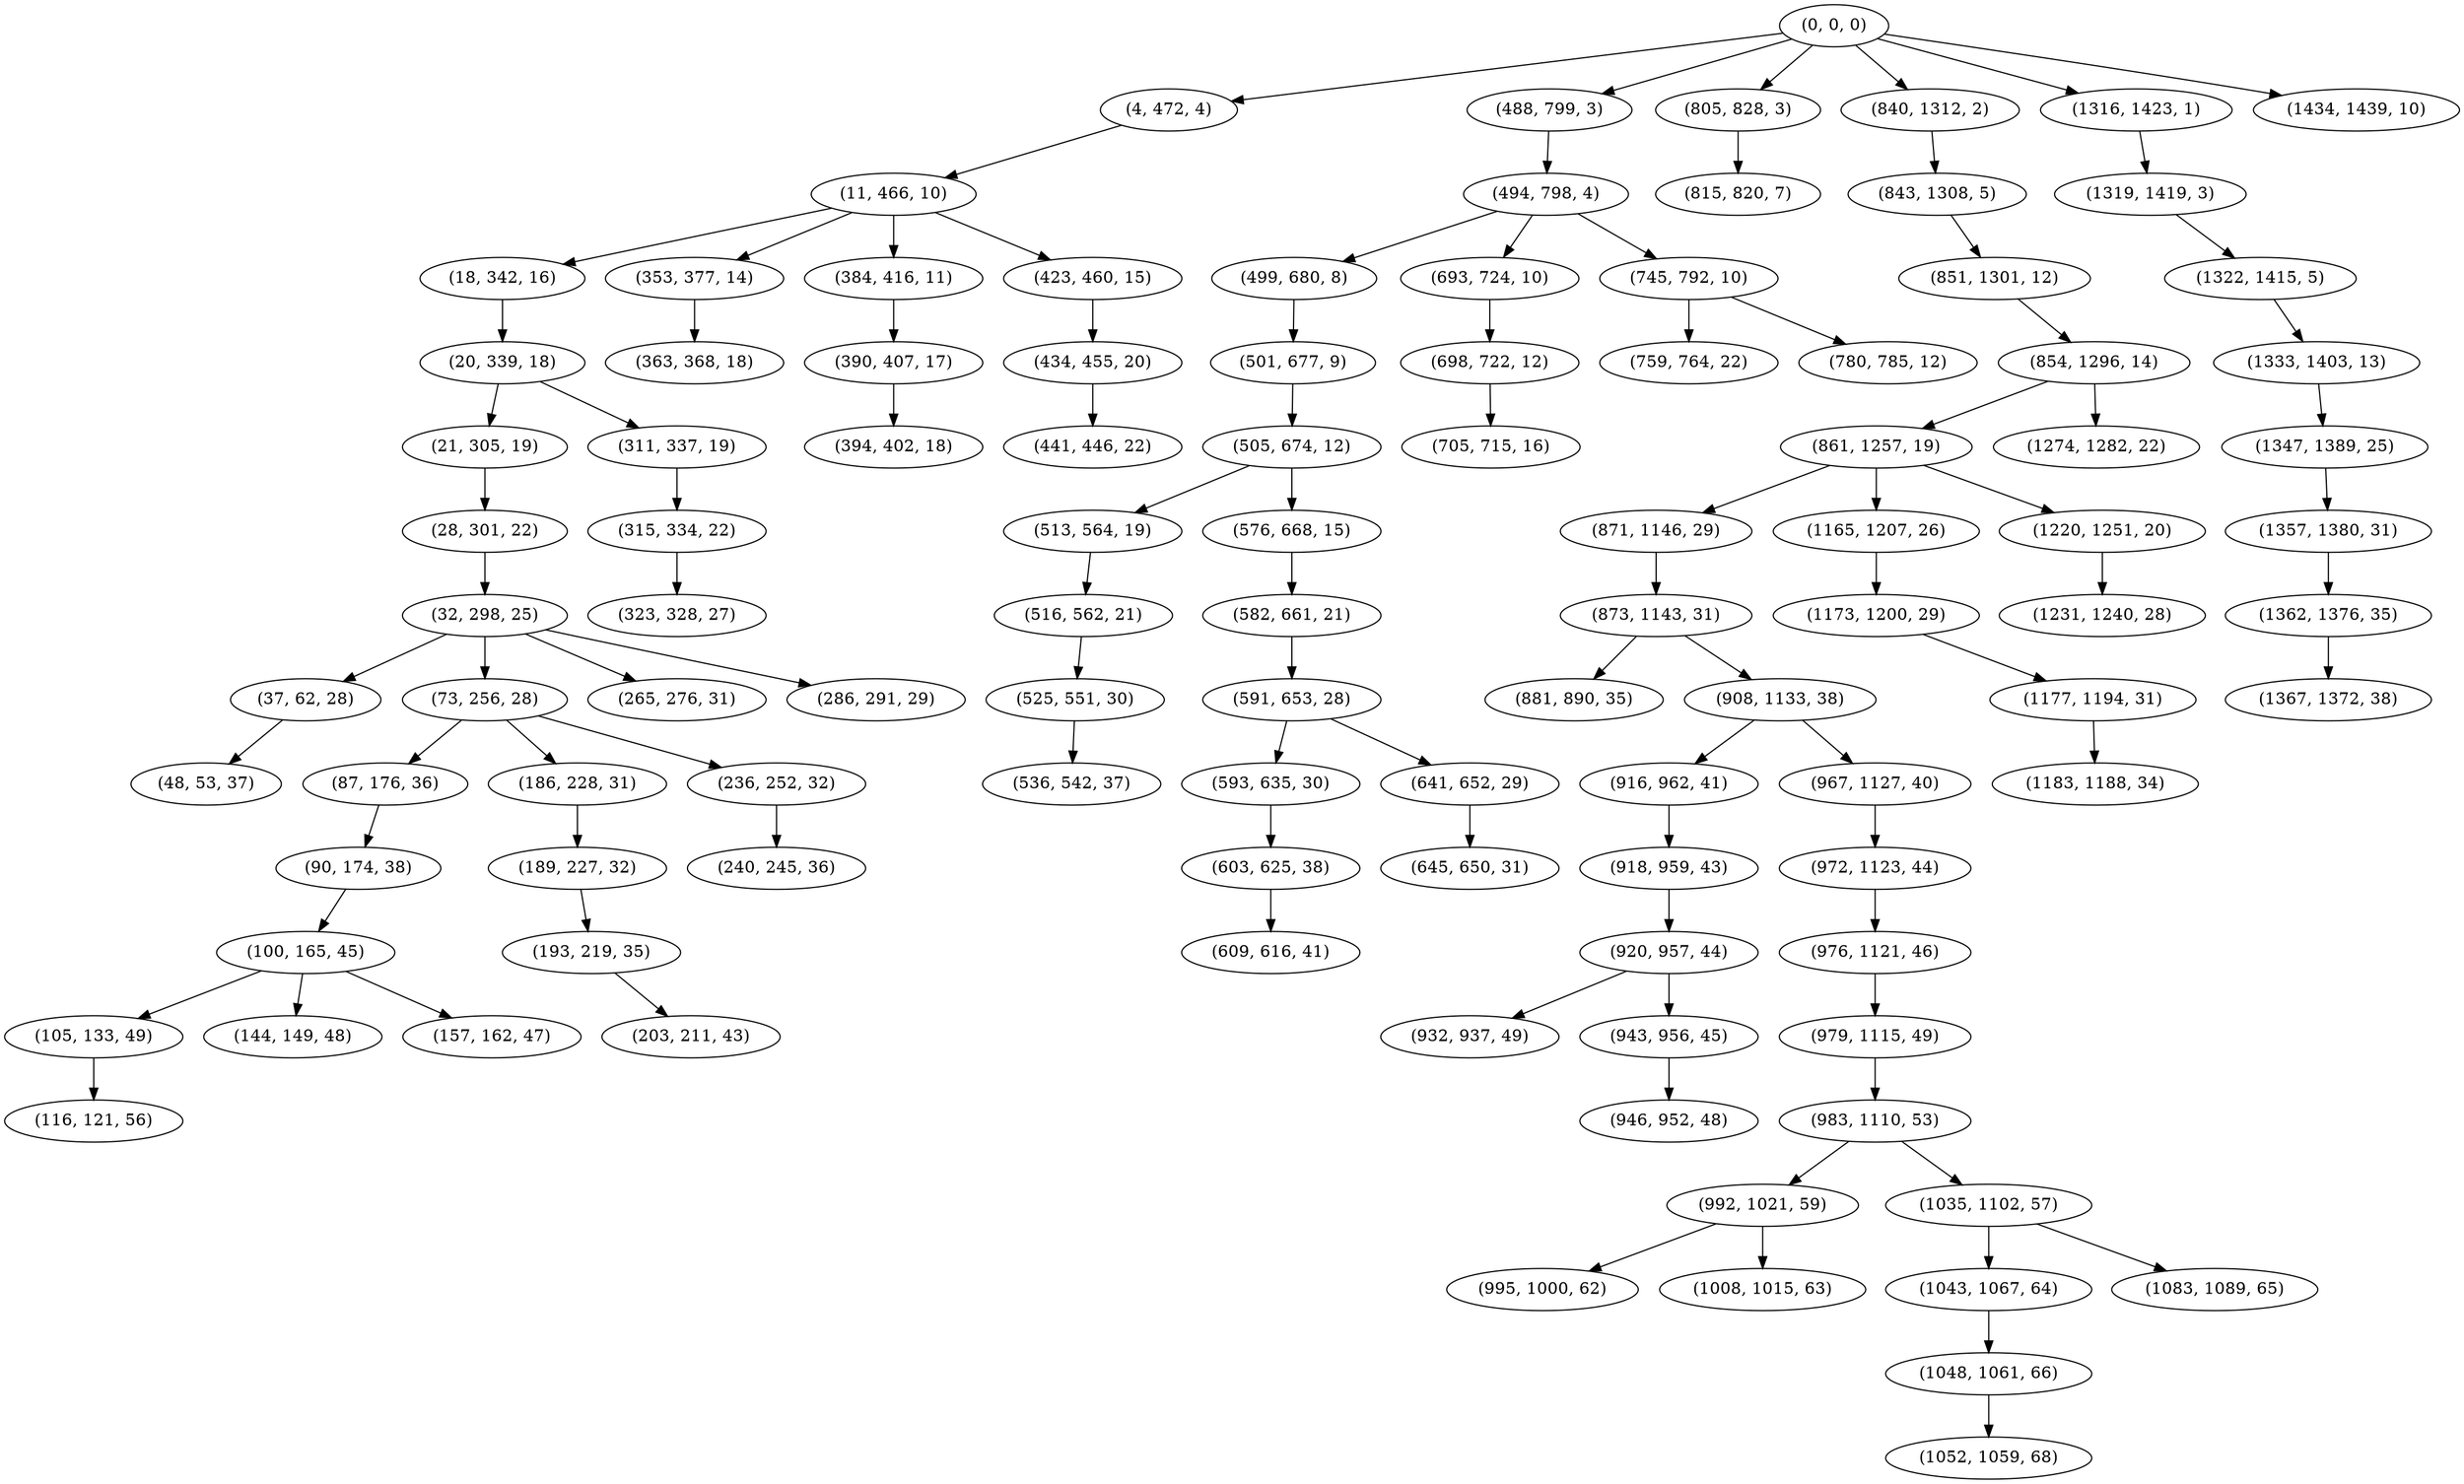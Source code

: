 digraph tree {
    "(0, 0, 0)";
    "(4, 472, 4)";
    "(11, 466, 10)";
    "(18, 342, 16)";
    "(20, 339, 18)";
    "(21, 305, 19)";
    "(28, 301, 22)";
    "(32, 298, 25)";
    "(37, 62, 28)";
    "(48, 53, 37)";
    "(73, 256, 28)";
    "(87, 176, 36)";
    "(90, 174, 38)";
    "(100, 165, 45)";
    "(105, 133, 49)";
    "(116, 121, 56)";
    "(144, 149, 48)";
    "(157, 162, 47)";
    "(186, 228, 31)";
    "(189, 227, 32)";
    "(193, 219, 35)";
    "(203, 211, 43)";
    "(236, 252, 32)";
    "(240, 245, 36)";
    "(265, 276, 31)";
    "(286, 291, 29)";
    "(311, 337, 19)";
    "(315, 334, 22)";
    "(323, 328, 27)";
    "(353, 377, 14)";
    "(363, 368, 18)";
    "(384, 416, 11)";
    "(390, 407, 17)";
    "(394, 402, 18)";
    "(423, 460, 15)";
    "(434, 455, 20)";
    "(441, 446, 22)";
    "(488, 799, 3)";
    "(494, 798, 4)";
    "(499, 680, 8)";
    "(501, 677, 9)";
    "(505, 674, 12)";
    "(513, 564, 19)";
    "(516, 562, 21)";
    "(525, 551, 30)";
    "(536, 542, 37)";
    "(576, 668, 15)";
    "(582, 661, 21)";
    "(591, 653, 28)";
    "(593, 635, 30)";
    "(603, 625, 38)";
    "(609, 616, 41)";
    "(641, 652, 29)";
    "(645, 650, 31)";
    "(693, 724, 10)";
    "(698, 722, 12)";
    "(705, 715, 16)";
    "(745, 792, 10)";
    "(759, 764, 22)";
    "(780, 785, 12)";
    "(805, 828, 3)";
    "(815, 820, 7)";
    "(840, 1312, 2)";
    "(843, 1308, 5)";
    "(851, 1301, 12)";
    "(854, 1296, 14)";
    "(861, 1257, 19)";
    "(871, 1146, 29)";
    "(873, 1143, 31)";
    "(881, 890, 35)";
    "(908, 1133, 38)";
    "(916, 962, 41)";
    "(918, 959, 43)";
    "(920, 957, 44)";
    "(932, 937, 49)";
    "(943, 956, 45)";
    "(946, 952, 48)";
    "(967, 1127, 40)";
    "(972, 1123, 44)";
    "(976, 1121, 46)";
    "(979, 1115, 49)";
    "(983, 1110, 53)";
    "(992, 1021, 59)";
    "(995, 1000, 62)";
    "(1008, 1015, 63)";
    "(1035, 1102, 57)";
    "(1043, 1067, 64)";
    "(1048, 1061, 66)";
    "(1052, 1059, 68)";
    "(1083, 1089, 65)";
    "(1165, 1207, 26)";
    "(1173, 1200, 29)";
    "(1177, 1194, 31)";
    "(1183, 1188, 34)";
    "(1220, 1251, 20)";
    "(1231, 1240, 28)";
    "(1274, 1282, 22)";
    "(1316, 1423, 1)";
    "(1319, 1419, 3)";
    "(1322, 1415, 5)";
    "(1333, 1403, 13)";
    "(1347, 1389, 25)";
    "(1357, 1380, 31)";
    "(1362, 1376, 35)";
    "(1367, 1372, 38)";
    "(1434, 1439, 10)";
    "(0, 0, 0)" -> "(4, 472, 4)";
    "(0, 0, 0)" -> "(488, 799, 3)";
    "(0, 0, 0)" -> "(805, 828, 3)";
    "(0, 0, 0)" -> "(840, 1312, 2)";
    "(0, 0, 0)" -> "(1316, 1423, 1)";
    "(0, 0, 0)" -> "(1434, 1439, 10)";
    "(4, 472, 4)" -> "(11, 466, 10)";
    "(11, 466, 10)" -> "(18, 342, 16)";
    "(11, 466, 10)" -> "(353, 377, 14)";
    "(11, 466, 10)" -> "(384, 416, 11)";
    "(11, 466, 10)" -> "(423, 460, 15)";
    "(18, 342, 16)" -> "(20, 339, 18)";
    "(20, 339, 18)" -> "(21, 305, 19)";
    "(20, 339, 18)" -> "(311, 337, 19)";
    "(21, 305, 19)" -> "(28, 301, 22)";
    "(28, 301, 22)" -> "(32, 298, 25)";
    "(32, 298, 25)" -> "(37, 62, 28)";
    "(32, 298, 25)" -> "(73, 256, 28)";
    "(32, 298, 25)" -> "(265, 276, 31)";
    "(32, 298, 25)" -> "(286, 291, 29)";
    "(37, 62, 28)" -> "(48, 53, 37)";
    "(73, 256, 28)" -> "(87, 176, 36)";
    "(73, 256, 28)" -> "(186, 228, 31)";
    "(73, 256, 28)" -> "(236, 252, 32)";
    "(87, 176, 36)" -> "(90, 174, 38)";
    "(90, 174, 38)" -> "(100, 165, 45)";
    "(100, 165, 45)" -> "(105, 133, 49)";
    "(100, 165, 45)" -> "(144, 149, 48)";
    "(100, 165, 45)" -> "(157, 162, 47)";
    "(105, 133, 49)" -> "(116, 121, 56)";
    "(186, 228, 31)" -> "(189, 227, 32)";
    "(189, 227, 32)" -> "(193, 219, 35)";
    "(193, 219, 35)" -> "(203, 211, 43)";
    "(236, 252, 32)" -> "(240, 245, 36)";
    "(311, 337, 19)" -> "(315, 334, 22)";
    "(315, 334, 22)" -> "(323, 328, 27)";
    "(353, 377, 14)" -> "(363, 368, 18)";
    "(384, 416, 11)" -> "(390, 407, 17)";
    "(390, 407, 17)" -> "(394, 402, 18)";
    "(423, 460, 15)" -> "(434, 455, 20)";
    "(434, 455, 20)" -> "(441, 446, 22)";
    "(488, 799, 3)" -> "(494, 798, 4)";
    "(494, 798, 4)" -> "(499, 680, 8)";
    "(494, 798, 4)" -> "(693, 724, 10)";
    "(494, 798, 4)" -> "(745, 792, 10)";
    "(499, 680, 8)" -> "(501, 677, 9)";
    "(501, 677, 9)" -> "(505, 674, 12)";
    "(505, 674, 12)" -> "(513, 564, 19)";
    "(505, 674, 12)" -> "(576, 668, 15)";
    "(513, 564, 19)" -> "(516, 562, 21)";
    "(516, 562, 21)" -> "(525, 551, 30)";
    "(525, 551, 30)" -> "(536, 542, 37)";
    "(576, 668, 15)" -> "(582, 661, 21)";
    "(582, 661, 21)" -> "(591, 653, 28)";
    "(591, 653, 28)" -> "(593, 635, 30)";
    "(591, 653, 28)" -> "(641, 652, 29)";
    "(593, 635, 30)" -> "(603, 625, 38)";
    "(603, 625, 38)" -> "(609, 616, 41)";
    "(641, 652, 29)" -> "(645, 650, 31)";
    "(693, 724, 10)" -> "(698, 722, 12)";
    "(698, 722, 12)" -> "(705, 715, 16)";
    "(745, 792, 10)" -> "(759, 764, 22)";
    "(745, 792, 10)" -> "(780, 785, 12)";
    "(805, 828, 3)" -> "(815, 820, 7)";
    "(840, 1312, 2)" -> "(843, 1308, 5)";
    "(843, 1308, 5)" -> "(851, 1301, 12)";
    "(851, 1301, 12)" -> "(854, 1296, 14)";
    "(854, 1296, 14)" -> "(861, 1257, 19)";
    "(854, 1296, 14)" -> "(1274, 1282, 22)";
    "(861, 1257, 19)" -> "(871, 1146, 29)";
    "(861, 1257, 19)" -> "(1165, 1207, 26)";
    "(861, 1257, 19)" -> "(1220, 1251, 20)";
    "(871, 1146, 29)" -> "(873, 1143, 31)";
    "(873, 1143, 31)" -> "(881, 890, 35)";
    "(873, 1143, 31)" -> "(908, 1133, 38)";
    "(908, 1133, 38)" -> "(916, 962, 41)";
    "(908, 1133, 38)" -> "(967, 1127, 40)";
    "(916, 962, 41)" -> "(918, 959, 43)";
    "(918, 959, 43)" -> "(920, 957, 44)";
    "(920, 957, 44)" -> "(932, 937, 49)";
    "(920, 957, 44)" -> "(943, 956, 45)";
    "(943, 956, 45)" -> "(946, 952, 48)";
    "(967, 1127, 40)" -> "(972, 1123, 44)";
    "(972, 1123, 44)" -> "(976, 1121, 46)";
    "(976, 1121, 46)" -> "(979, 1115, 49)";
    "(979, 1115, 49)" -> "(983, 1110, 53)";
    "(983, 1110, 53)" -> "(992, 1021, 59)";
    "(983, 1110, 53)" -> "(1035, 1102, 57)";
    "(992, 1021, 59)" -> "(995, 1000, 62)";
    "(992, 1021, 59)" -> "(1008, 1015, 63)";
    "(1035, 1102, 57)" -> "(1043, 1067, 64)";
    "(1035, 1102, 57)" -> "(1083, 1089, 65)";
    "(1043, 1067, 64)" -> "(1048, 1061, 66)";
    "(1048, 1061, 66)" -> "(1052, 1059, 68)";
    "(1165, 1207, 26)" -> "(1173, 1200, 29)";
    "(1173, 1200, 29)" -> "(1177, 1194, 31)";
    "(1177, 1194, 31)" -> "(1183, 1188, 34)";
    "(1220, 1251, 20)" -> "(1231, 1240, 28)";
    "(1316, 1423, 1)" -> "(1319, 1419, 3)";
    "(1319, 1419, 3)" -> "(1322, 1415, 5)";
    "(1322, 1415, 5)" -> "(1333, 1403, 13)";
    "(1333, 1403, 13)" -> "(1347, 1389, 25)";
    "(1347, 1389, 25)" -> "(1357, 1380, 31)";
    "(1357, 1380, 31)" -> "(1362, 1376, 35)";
    "(1362, 1376, 35)" -> "(1367, 1372, 38)";
}
